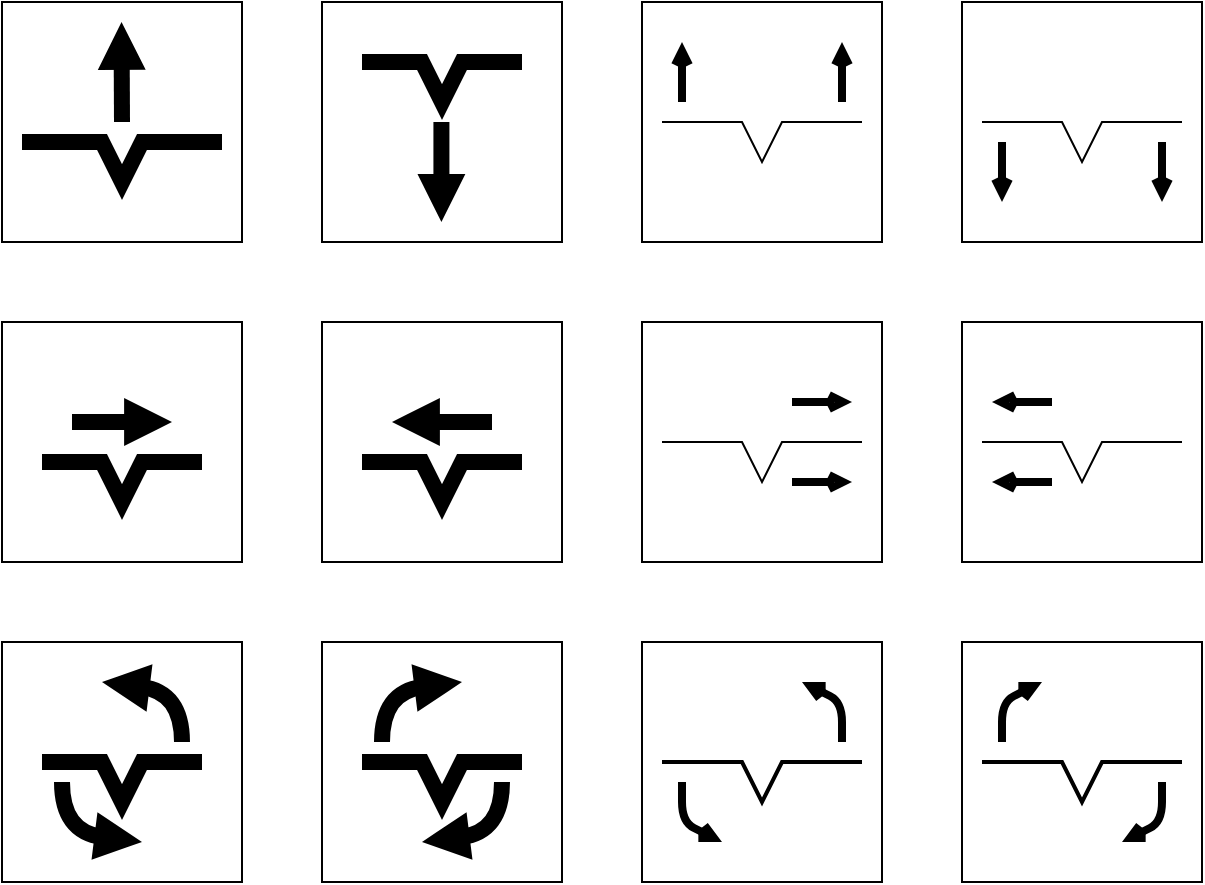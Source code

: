 <mxfile version="17.4.2" type="device"><diagram id="6fZMNaKy4L5kPpsSOCYx" name="Page-1"><mxGraphModel dx="1205" dy="760" grid="1" gridSize="10" guides="1" tooltips="1" connect="1" arrows="1" fold="1" page="1" pageScale="1" pageWidth="1100" pageHeight="850" math="0" shadow="0"><root><mxCell id="0"/><mxCell id="1" parent="0"/><mxCell id="7fByePg7vl8OWEqo1XJs-36" value="" style="rounded=0;whiteSpace=wrap;html=1;fillColor=none;connectable=0;allowArrows=0;" vertex="1" parent="1"><mxGeometry x="520" y="480" width="120" height="120" as="geometry"/></mxCell><mxCell id="7fByePg7vl8OWEqo1XJs-1" value="" style="rounded=0;whiteSpace=wrap;html=1;fillColor=none;connectable=0;allowArrows=0;" vertex="1" parent="1"><mxGeometry x="200" y="160" width="120" height="120" as="geometry"/></mxCell><mxCell id="7fByePg7vl8OWEqo1XJs-10" value="" style="rounded=0;whiteSpace=wrap;html=1;fillColor=none;connectable=0;allowArrows=0;" vertex="1" parent="1"><mxGeometry x="360" y="160" width="120" height="120" as="geometry"/></mxCell><mxCell id="7fByePg7vl8OWEqo1XJs-14" value="" style="rounded=0;whiteSpace=wrap;html=1;fillColor=none;connectable=0;allowArrows=0;" vertex="1" parent="1"><mxGeometry x="200" y="320" width="120" height="120" as="geometry"/></mxCell><mxCell id="7fByePg7vl8OWEqo1XJs-18" value="" style="rounded=0;whiteSpace=wrap;html=1;fillColor=none;connectable=0;allowArrows=0;" vertex="1" parent="1"><mxGeometry x="360" y="320" width="120" height="120" as="geometry"/></mxCell><mxCell id="7fByePg7vl8OWEqo1XJs-22" value="" style="rounded=0;whiteSpace=wrap;html=1;fillColor=none;connectable=0;allowArrows=0;" vertex="1" parent="1"><mxGeometry x="200" y="480" width="120" height="120" as="geometry"/></mxCell><mxCell id="7fByePg7vl8OWEqo1XJs-28" value="" style="rounded=0;whiteSpace=wrap;html=1;fillColor=none;connectable=0;allowArrows=0;" vertex="1" parent="1"><mxGeometry x="360" y="480" width="120" height="120" as="geometry"/></mxCell><mxCell id="7fByePg7vl8OWEqo1XJs-3" value="" style="endArrow=block;html=1;rounded=0;endFill=1;strokeWidth=8;endSize=3;" edge="1" parent="1"><mxGeometry width="50" height="50" relative="1" as="geometry"><mxPoint x="260" y="220" as="sourcePoint"/><mxPoint x="259.76" y="170" as="targetPoint"/></mxGeometry></mxCell><mxCell id="7fByePg7vl8OWEqo1XJs-6" value="" style="endArrow=none;html=1;rounded=0;endSize=3;strokeWidth=8;" edge="1" parent="1"><mxGeometry width="50" height="50" relative="1" as="geometry"><mxPoint x="210" y="230" as="sourcePoint"/><mxPoint x="310" y="230" as="targetPoint"/><Array as="points"><mxPoint x="250" y="230"/><mxPoint x="260" y="250"/><mxPoint x="270" y="230"/></Array></mxGeometry></mxCell><mxCell id="7fByePg7vl8OWEqo1XJs-11" value="" style="endArrow=block;html=1;rounded=0;endFill=1;strokeWidth=8;endSize=3;" edge="1" parent="1"><mxGeometry width="50" height="50" relative="1" as="geometry"><mxPoint x="419.71" y="220" as="sourcePoint"/><mxPoint x="419.71" y="270" as="targetPoint"/></mxGeometry></mxCell><mxCell id="7fByePg7vl8OWEqo1XJs-12" value="" style="endArrow=none;html=1;rounded=0;endSize=3;strokeWidth=8;" edge="1" parent="1"><mxGeometry width="50" height="50" relative="1" as="geometry"><mxPoint x="380" y="190" as="sourcePoint"/><mxPoint x="460" y="190" as="targetPoint"/><Array as="points"><mxPoint x="410" y="190"/><mxPoint x="420" y="210"/><mxPoint x="430" y="190"/></Array></mxGeometry></mxCell><mxCell id="7fByePg7vl8OWEqo1XJs-15" value="" style="endArrow=block;html=1;rounded=0;endFill=1;strokeWidth=8;endSize=3;" edge="1" parent="1"><mxGeometry width="50" height="50" relative="1" as="geometry"><mxPoint x="235" y="370" as="sourcePoint"/><mxPoint x="285" y="370" as="targetPoint"/></mxGeometry></mxCell><mxCell id="7fByePg7vl8OWEqo1XJs-16" value="" style="endArrow=none;html=1;rounded=0;endSize=3;strokeWidth=8;" edge="1" parent="1"><mxGeometry width="50" height="50" relative="1" as="geometry"><mxPoint x="220" y="390" as="sourcePoint"/><mxPoint x="300" y="390" as="targetPoint"/><Array as="points"><mxPoint x="250" y="390"/><mxPoint x="260" y="410"/><mxPoint x="270" y="390"/></Array></mxGeometry></mxCell><mxCell id="7fByePg7vl8OWEqo1XJs-19" value="" style="endArrow=block;html=1;rounded=0;endFill=1;strokeWidth=8;endSize=3;" edge="1" parent="1"><mxGeometry width="50" height="50" relative="1" as="geometry"><mxPoint x="445" y="370" as="sourcePoint"/><mxPoint x="395" y="370" as="targetPoint"/></mxGeometry></mxCell><mxCell id="7fByePg7vl8OWEqo1XJs-20" value="" style="endArrow=none;html=1;rounded=0;endSize=3;strokeWidth=8;" edge="1" parent="1"><mxGeometry width="50" height="50" relative="1" as="geometry"><mxPoint x="380" y="390" as="sourcePoint"/><mxPoint x="460" y="390" as="targetPoint"/><Array as="points"><mxPoint x="410" y="390"/><mxPoint x="420" y="410"/><mxPoint x="430" y="390"/></Array></mxGeometry></mxCell><mxCell id="7fByePg7vl8OWEqo1XJs-24" value="" style="endArrow=none;html=1;rounded=0;endSize=3;strokeWidth=8;" edge="1" parent="1"><mxGeometry width="50" height="50" relative="1" as="geometry"><mxPoint x="220.0" y="540.0" as="sourcePoint"/><mxPoint x="300.0" y="540.0" as="targetPoint"/><Array as="points"><mxPoint x="250" y="540"/><mxPoint x="260" y="560"/><mxPoint x="270" y="540"/></Array></mxGeometry></mxCell><mxCell id="7fByePg7vl8OWEqo1XJs-25" value="" style="endArrow=block;html=1;endFill=1;strokeWidth=8;endSize=3;curved=1;" edge="1" parent="1"><mxGeometry width="50" height="50" relative="1" as="geometry"><mxPoint x="290" y="530" as="sourcePoint"/><mxPoint x="250" y="500" as="targetPoint"/><Array as="points"><mxPoint x="290" y="505"/></Array></mxGeometry></mxCell><mxCell id="7fByePg7vl8OWEqo1XJs-26" value="" style="endArrow=block;html=1;endFill=1;strokeWidth=8;endSize=3;curved=1;" edge="1" parent="1"><mxGeometry width="50" height="50" relative="1" as="geometry"><mxPoint x="230" y="550.0" as="sourcePoint"/><mxPoint x="270" y="580.0" as="targetPoint"/><Array as="points"><mxPoint x="230" y="575.0"/></Array></mxGeometry></mxCell><mxCell id="7fByePg7vl8OWEqo1XJs-29" value="" style="endArrow=none;html=1;rounded=0;endSize=3;strokeWidth=8;" edge="1" parent="1"><mxGeometry width="50" height="50" relative="1" as="geometry"><mxPoint x="380" y="540" as="sourcePoint"/><mxPoint x="460" y="540" as="targetPoint"/><Array as="points"><mxPoint x="410" y="540"/><mxPoint x="420" y="560"/><mxPoint x="430" y="540"/></Array></mxGeometry></mxCell><mxCell id="7fByePg7vl8OWEqo1XJs-30" value="" style="endArrow=block;html=1;endFill=1;strokeWidth=8;endSize=3;curved=1;" edge="1" parent="1"><mxGeometry width="50" height="50" relative="1" as="geometry"><mxPoint x="390.0" y="530" as="sourcePoint"/><mxPoint x="430.0" y="500" as="targetPoint"/><Array as="points"><mxPoint x="390.0" y="505"/></Array></mxGeometry></mxCell><mxCell id="7fByePg7vl8OWEqo1XJs-31" value="" style="endArrow=block;html=1;endFill=1;strokeWidth=8;endSize=3;curved=1;" edge="1" parent="1"><mxGeometry width="50" height="50" relative="1" as="geometry"><mxPoint x="450.0" y="550" as="sourcePoint"/><mxPoint x="410.0" y="580" as="targetPoint"/><Array as="points"><mxPoint x="450.0" y="575.0"/></Array></mxGeometry></mxCell><mxCell id="7fByePg7vl8OWEqo1XJs-34" value="" style="rounded=0;whiteSpace=wrap;html=1;fillColor=none;connectable=0;allowArrows=0;" vertex="1" parent="1"><mxGeometry x="520" y="320" width="120" height="120" as="geometry"/></mxCell><mxCell id="7fByePg7vl8OWEqo1XJs-35" value="" style="rounded=0;whiteSpace=wrap;html=1;fillColor=none;connectable=0;allowArrows=0;" vertex="1" parent="1"><mxGeometry x="680" y="320" width="120" height="120" as="geometry"/></mxCell><mxCell id="7fByePg7vl8OWEqo1XJs-43" value="" style="endArrow=none;html=1;rounded=0;endSize=3;strokeWidth=1;" edge="1" parent="1"><mxGeometry width="50" height="50" relative="1" as="geometry"><mxPoint x="530" y="380" as="sourcePoint"/><mxPoint x="630" y="380" as="targetPoint"/><Array as="points"><mxPoint x="570" y="380"/><mxPoint x="580" y="400"/><mxPoint x="590" y="380"/></Array></mxGeometry></mxCell><mxCell id="7fByePg7vl8OWEqo1XJs-45" value="" style="endArrow=none;html=1;rounded=0;endSize=3;strokeWidth=1;" edge="1" parent="1"><mxGeometry width="50" height="50" relative="1" as="geometry"><mxPoint x="690" y="380" as="sourcePoint"/><mxPoint x="790" y="380" as="targetPoint"/><Array as="points"><mxPoint x="730" y="380"/><mxPoint x="740" y="400"/><mxPoint x="750" y="380"/></Array></mxGeometry></mxCell><mxCell id="7fByePg7vl8OWEqo1XJs-46" value="" style="endArrow=none;html=1;rounded=0;endSize=3;strokeWidth=2;" edge="1" parent="1"><mxGeometry width="50" height="50" relative="1" as="geometry"><mxPoint x="530" y="540" as="sourcePoint"/><mxPoint x="630" y="540" as="targetPoint"/><Array as="points"><mxPoint x="570" y="540"/><mxPoint x="580" y="560"/><mxPoint x="590" y="540"/></Array></mxGeometry></mxCell><mxCell id="7fByePg7vl8OWEqo1XJs-56" value="" style="endArrow=open;html=1;rounded=1;endSize=3;strokeWidth=4;endFill=0;" edge="1" parent="1"><mxGeometry width="50" height="50" relative="1" as="geometry"><mxPoint x="725" y="360" as="sourcePoint"/><mxPoint x="695" y="360" as="targetPoint"/></mxGeometry></mxCell><mxCell id="7fByePg7vl8OWEqo1XJs-57" value="" style="endArrow=open;html=1;rounded=1;endSize=3;strokeWidth=4;endFill=0;" edge="1" parent="1"><mxGeometry width="50" height="50" relative="1" as="geometry"><mxPoint x="725.0" y="400" as="sourcePoint"/><mxPoint x="695.0" y="400" as="targetPoint"/></mxGeometry></mxCell><mxCell id="7fByePg7vl8OWEqo1XJs-58" value="" style="endArrow=open;html=1;rounded=1;endSize=3;strokeWidth=4;endFill=0;" edge="1" parent="1"><mxGeometry width="50" height="50" relative="1" as="geometry"><mxPoint x="595.0" y="400" as="sourcePoint"/><mxPoint x="625.0" y="400" as="targetPoint"/></mxGeometry></mxCell><mxCell id="7fByePg7vl8OWEqo1XJs-59" value="" style="endArrow=open;html=1;rounded=1;endSize=3;strokeWidth=4;endFill=0;" edge="1" parent="1"><mxGeometry width="50" height="50" relative="1" as="geometry"><mxPoint x="595.0" y="360" as="sourcePoint"/><mxPoint x="625.0" y="360" as="targetPoint"/></mxGeometry></mxCell><mxCell id="7fByePg7vl8OWEqo1XJs-60" value="" style="rounded=0;whiteSpace=wrap;html=1;fillColor=none;connectable=0;allowArrows=0;" vertex="1" parent="1"><mxGeometry x="520" y="160" width="120" height="120" as="geometry"/></mxCell><mxCell id="7fByePg7vl8OWEqo1XJs-61" value="" style="rounded=0;whiteSpace=wrap;html=1;fillColor=none;connectable=0;allowArrows=0;" vertex="1" parent="1"><mxGeometry x="680" y="160" width="120" height="120" as="geometry"/></mxCell><mxCell id="7fByePg7vl8OWEqo1XJs-62" value="" style="endArrow=none;html=1;rounded=0;endSize=3;strokeWidth=1;" edge="1" parent="1"><mxGeometry width="50" height="50" relative="1" as="geometry"><mxPoint x="530" y="220" as="sourcePoint"/><mxPoint x="630" y="220" as="targetPoint"/><Array as="points"><mxPoint x="570" y="220"/><mxPoint x="580" y="240"/><mxPoint x="590" y="220"/></Array></mxGeometry></mxCell><mxCell id="7fByePg7vl8OWEqo1XJs-63" value="" style="endArrow=none;html=1;rounded=0;endSize=3;strokeWidth=1;" edge="1" parent="1"><mxGeometry width="50" height="50" relative="1" as="geometry"><mxPoint x="690" y="220" as="sourcePoint"/><mxPoint x="790" y="220" as="targetPoint"/><Array as="points"><mxPoint x="730" y="220"/><mxPoint x="740" y="240"/><mxPoint x="750" y="220"/></Array></mxGeometry></mxCell><mxCell id="7fByePg7vl8OWEqo1XJs-64" value="" style="endArrow=open;html=1;rounded=1;endSize=3;strokeWidth=4;endFill=0;" edge="1" parent="1"><mxGeometry width="50" height="50" relative="1" as="geometry"><mxPoint x="620" y="210" as="sourcePoint"/><mxPoint x="620" y="180" as="targetPoint"/></mxGeometry></mxCell><mxCell id="7fByePg7vl8OWEqo1XJs-65" value="" style="endArrow=open;html=1;rounded=1;endSize=3;strokeWidth=4;endFill=0;" edge="1" parent="1"><mxGeometry width="50" height="50" relative="1" as="geometry"><mxPoint x="700" y="230" as="sourcePoint"/><mxPoint x="700" y="260" as="targetPoint"/></mxGeometry></mxCell><mxCell id="7fByePg7vl8OWEqo1XJs-66" value="" style="endArrow=open;html=1;rounded=1;endSize=3;strokeWidth=4;endFill=0;" edge="1" parent="1"><mxGeometry width="50" height="50" relative="1" as="geometry"><mxPoint x="540" y="210" as="sourcePoint"/><mxPoint x="540" y="180" as="targetPoint"/></mxGeometry></mxCell><mxCell id="7fByePg7vl8OWEqo1XJs-67" value="" style="endArrow=open;html=1;rounded=1;endSize=3;strokeWidth=4;endFill=0;" edge="1" parent="1"><mxGeometry width="50" height="50" relative="1" as="geometry"><mxPoint x="780" y="230" as="sourcePoint"/><mxPoint x="780" y="260" as="targetPoint"/></mxGeometry></mxCell><mxCell id="7fByePg7vl8OWEqo1XJs-75" value="" style="rounded=0;whiteSpace=wrap;html=1;fillColor=none;connectable=0;allowArrows=0;" vertex="1" parent="1"><mxGeometry x="680" y="480" width="120" height="120" as="geometry"/></mxCell><mxCell id="7fByePg7vl8OWEqo1XJs-79" value="" style="endArrow=none;html=1;rounded=0;endSize=3;strokeWidth=2;" edge="1" parent="1"><mxGeometry width="50" height="50" relative="1" as="geometry"><mxPoint x="690" y="540" as="sourcePoint"/><mxPoint x="790" y="540" as="targetPoint"/><Array as="points"><mxPoint x="730" y="540"/><mxPoint x="740" y="560"/><mxPoint x="750" y="540"/></Array></mxGeometry></mxCell><mxCell id="7fByePg7vl8OWEqo1XJs-85" value="" style="endArrow=open;html=1;rounded=1;endSize=3;strokeWidth=4;endFill=0;" edge="1" parent="1"><mxGeometry width="50" height="50" relative="1" as="geometry"><mxPoint x="620" y="530" as="sourcePoint"/><mxPoint x="600" y="500" as="targetPoint"/><Array as="points"><mxPoint x="620" y="510"/></Array></mxGeometry></mxCell><mxCell id="7fByePg7vl8OWEqo1XJs-86" value="" style="endArrow=open;html=1;rounded=1;endSize=3;strokeWidth=4;endFill=0;" edge="1" parent="1"><mxGeometry width="50" height="50" relative="1" as="geometry"><mxPoint x="700" y="530" as="sourcePoint"/><mxPoint x="720" y="500" as="targetPoint"/><Array as="points"><mxPoint x="700" y="510"/></Array></mxGeometry></mxCell><mxCell id="7fByePg7vl8OWEqo1XJs-87" value="" style="endArrow=open;html=1;rounded=1;endSize=3;strokeWidth=4;endFill=0;" edge="1" parent="1"><mxGeometry width="50" height="50" relative="1" as="geometry"><mxPoint x="780" y="550" as="sourcePoint"/><mxPoint x="760" y="580" as="targetPoint"/><Array as="points"><mxPoint x="780" y="570"/></Array></mxGeometry></mxCell><mxCell id="7fByePg7vl8OWEqo1XJs-88" value="" style="endArrow=open;html=1;rounded=1;endSize=3;strokeWidth=4;endFill=0;" edge="1" parent="1"><mxGeometry width="50" height="50" relative="1" as="geometry"><mxPoint x="540" y="550" as="sourcePoint"/><mxPoint x="560" y="580" as="targetPoint"/><Array as="points"><mxPoint x="540" y="570"/></Array></mxGeometry></mxCell></root></mxGraphModel></diagram></mxfile>